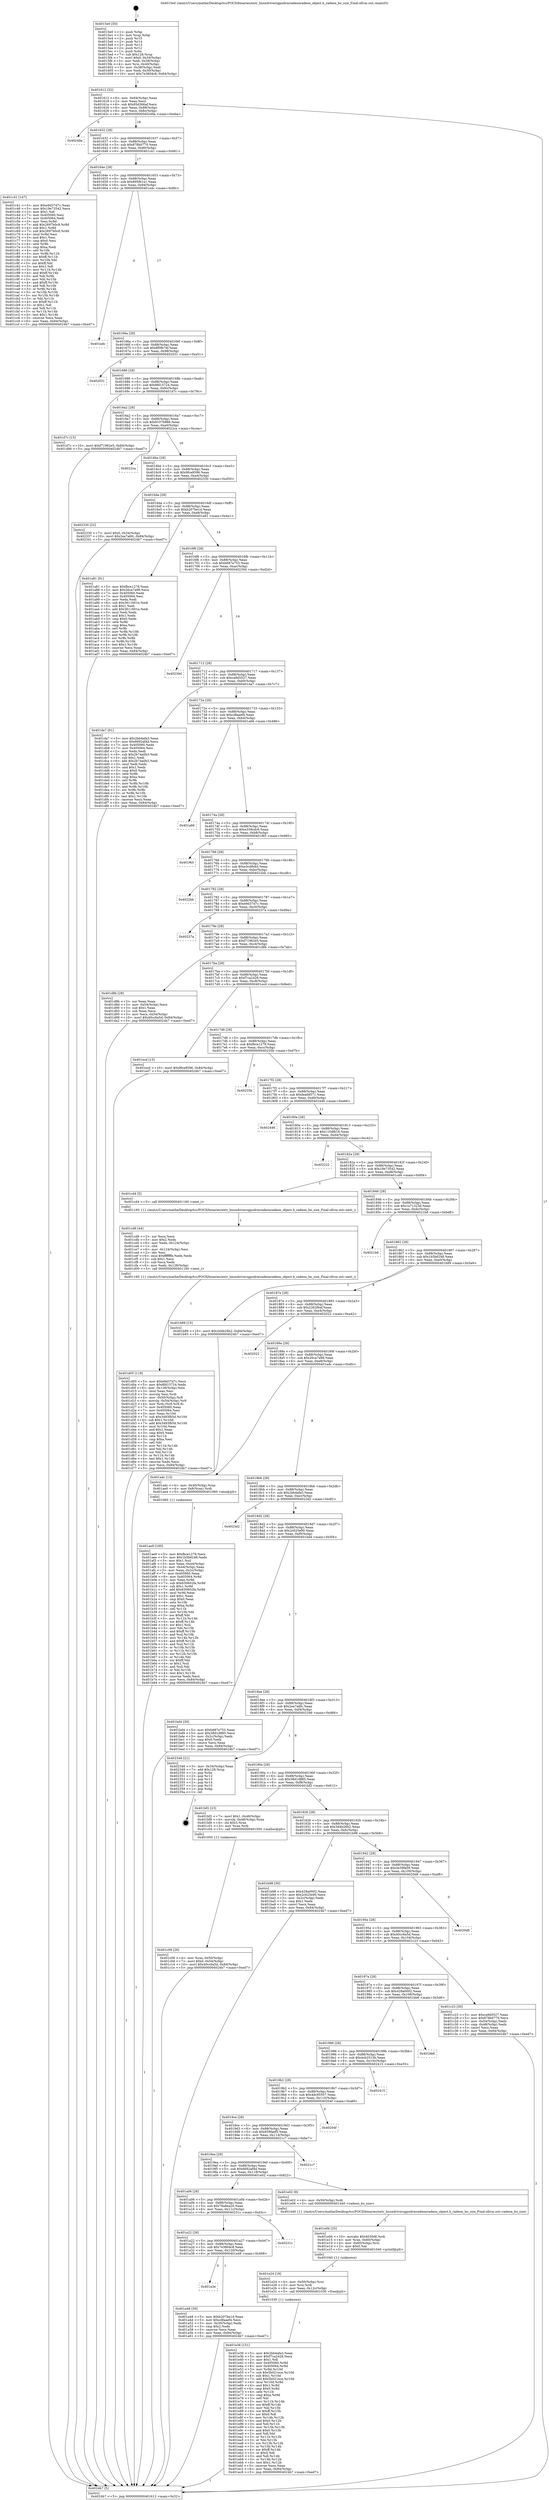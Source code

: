digraph "0x4015e0" {
  label = "0x4015e0 (/mnt/c/Users/mathe/Desktop/tcc/POCII/binaries/extr_linuxdriversgpudrmradeonradeon_object.h_radeon_bo_size_Final-ollvm.out::main(0))"
  labelloc = "t"
  node[shape=record]

  Entry [label="",width=0.3,height=0.3,shape=circle,fillcolor=black,style=filled]
  "0x401612" [label="{
     0x401612 [32]\l
     | [instrs]\l
     &nbsp;&nbsp;0x401612 \<+6\>: mov -0x84(%rbp),%eax\l
     &nbsp;&nbsp;0x401618 \<+2\>: mov %eax,%ecx\l
     &nbsp;&nbsp;0x40161a \<+6\>: sub $0x85d366af,%ecx\l
     &nbsp;&nbsp;0x401620 \<+6\>: mov %eax,-0x88(%rbp)\l
     &nbsp;&nbsp;0x401626 \<+6\>: mov %ecx,-0x8c(%rbp)\l
     &nbsp;&nbsp;0x40162c \<+6\>: je 000000000040249a \<main+0xeba\>\l
  }"]
  "0x40249a" [label="{
     0x40249a\l
  }", style=dashed]
  "0x401632" [label="{
     0x401632 [28]\l
     | [instrs]\l
     &nbsp;&nbsp;0x401632 \<+5\>: jmp 0000000000401637 \<main+0x57\>\l
     &nbsp;&nbsp;0x401637 \<+6\>: mov -0x88(%rbp),%eax\l
     &nbsp;&nbsp;0x40163d \<+5\>: sub $0x878b0770,%eax\l
     &nbsp;&nbsp;0x401642 \<+6\>: mov %eax,-0x90(%rbp)\l
     &nbsp;&nbsp;0x401648 \<+6\>: je 0000000000401c41 \<main+0x661\>\l
  }"]
  Exit [label="",width=0.3,height=0.3,shape=circle,fillcolor=black,style=filled,peripheries=2]
  "0x401c41" [label="{
     0x401c41 [147]\l
     | [instrs]\l
     &nbsp;&nbsp;0x401c41 \<+5\>: mov $0xe9d37d7c,%eax\l
     &nbsp;&nbsp;0x401c46 \<+5\>: mov $0x19e73542,%ecx\l
     &nbsp;&nbsp;0x401c4b \<+2\>: mov $0x1,%dl\l
     &nbsp;&nbsp;0x401c4d \<+7\>: mov 0x405060,%esi\l
     &nbsp;&nbsp;0x401c54 \<+7\>: mov 0x405064,%edi\l
     &nbsp;&nbsp;0x401c5b \<+3\>: mov %esi,%r8d\l
     &nbsp;&nbsp;0x401c5e \<+7\>: add $0x2697b0c8,%r8d\l
     &nbsp;&nbsp;0x401c65 \<+4\>: sub $0x1,%r8d\l
     &nbsp;&nbsp;0x401c69 \<+7\>: sub $0x2697b0c8,%r8d\l
     &nbsp;&nbsp;0x401c70 \<+4\>: imul %r8d,%esi\l
     &nbsp;&nbsp;0x401c74 \<+3\>: and $0x1,%esi\l
     &nbsp;&nbsp;0x401c77 \<+3\>: cmp $0x0,%esi\l
     &nbsp;&nbsp;0x401c7a \<+4\>: sete %r9b\l
     &nbsp;&nbsp;0x401c7e \<+3\>: cmp $0xa,%edi\l
     &nbsp;&nbsp;0x401c81 \<+4\>: setl %r10b\l
     &nbsp;&nbsp;0x401c85 \<+3\>: mov %r9b,%r11b\l
     &nbsp;&nbsp;0x401c88 \<+4\>: xor $0xff,%r11b\l
     &nbsp;&nbsp;0x401c8c \<+3\>: mov %r10b,%bl\l
     &nbsp;&nbsp;0x401c8f \<+3\>: xor $0xff,%bl\l
     &nbsp;&nbsp;0x401c92 \<+3\>: xor $0x1,%dl\l
     &nbsp;&nbsp;0x401c95 \<+3\>: mov %r11b,%r14b\l
     &nbsp;&nbsp;0x401c98 \<+4\>: and $0xff,%r14b\l
     &nbsp;&nbsp;0x401c9c \<+3\>: and %dl,%r9b\l
     &nbsp;&nbsp;0x401c9f \<+3\>: mov %bl,%r15b\l
     &nbsp;&nbsp;0x401ca2 \<+4\>: and $0xff,%r15b\l
     &nbsp;&nbsp;0x401ca6 \<+3\>: and %dl,%r10b\l
     &nbsp;&nbsp;0x401ca9 \<+3\>: or %r9b,%r14b\l
     &nbsp;&nbsp;0x401cac \<+3\>: or %r10b,%r15b\l
     &nbsp;&nbsp;0x401caf \<+3\>: xor %r15b,%r14b\l
     &nbsp;&nbsp;0x401cb2 \<+3\>: or %bl,%r11b\l
     &nbsp;&nbsp;0x401cb5 \<+4\>: xor $0xff,%r11b\l
     &nbsp;&nbsp;0x401cb9 \<+3\>: or $0x1,%dl\l
     &nbsp;&nbsp;0x401cbc \<+3\>: and %dl,%r11b\l
     &nbsp;&nbsp;0x401cbf \<+3\>: or %r11b,%r14b\l
     &nbsp;&nbsp;0x401cc2 \<+4\>: test $0x1,%r14b\l
     &nbsp;&nbsp;0x401cc6 \<+3\>: cmovne %ecx,%eax\l
     &nbsp;&nbsp;0x401cc9 \<+6\>: mov %eax,-0x84(%rbp)\l
     &nbsp;&nbsp;0x401ccf \<+5\>: jmp 00000000004024b7 \<main+0xed7\>\l
  }"]
  "0x40164e" [label="{
     0x40164e [28]\l
     | [instrs]\l
     &nbsp;&nbsp;0x40164e \<+5\>: jmp 0000000000401653 \<main+0x73\>\l
     &nbsp;&nbsp;0x401653 \<+6\>: mov -0x88(%rbp),%eax\l
     &nbsp;&nbsp;0x401659 \<+5\>: sub $0x895f61a1,%eax\l
     &nbsp;&nbsp;0x40165e \<+6\>: mov %eax,-0x94(%rbp)\l
     &nbsp;&nbsp;0x401664 \<+6\>: je 0000000000401edc \<main+0x8fc\>\l
  }"]
  "0x401e36" [label="{
     0x401e36 [151]\l
     | [instrs]\l
     &nbsp;&nbsp;0x401e36 \<+5\>: mov $0x2bb4afa3,%eax\l
     &nbsp;&nbsp;0x401e3b \<+5\>: mov $0xf7ca2428,%ecx\l
     &nbsp;&nbsp;0x401e40 \<+2\>: mov $0x1,%dl\l
     &nbsp;&nbsp;0x401e42 \<+8\>: mov 0x405060,%r8d\l
     &nbsp;&nbsp;0x401e4a \<+8\>: mov 0x405064,%r9d\l
     &nbsp;&nbsp;0x401e52 \<+3\>: mov %r8d,%r10d\l
     &nbsp;&nbsp;0x401e55 \<+7\>: sub $0x5b021ece,%r10d\l
     &nbsp;&nbsp;0x401e5c \<+4\>: sub $0x1,%r10d\l
     &nbsp;&nbsp;0x401e60 \<+7\>: add $0x5b021ece,%r10d\l
     &nbsp;&nbsp;0x401e67 \<+4\>: imul %r10d,%r8d\l
     &nbsp;&nbsp;0x401e6b \<+4\>: and $0x1,%r8d\l
     &nbsp;&nbsp;0x401e6f \<+4\>: cmp $0x0,%r8d\l
     &nbsp;&nbsp;0x401e73 \<+4\>: sete %r11b\l
     &nbsp;&nbsp;0x401e77 \<+4\>: cmp $0xa,%r9d\l
     &nbsp;&nbsp;0x401e7b \<+3\>: setl %bl\l
     &nbsp;&nbsp;0x401e7e \<+3\>: mov %r11b,%r14b\l
     &nbsp;&nbsp;0x401e81 \<+4\>: xor $0xff,%r14b\l
     &nbsp;&nbsp;0x401e85 \<+3\>: mov %bl,%r15b\l
     &nbsp;&nbsp;0x401e88 \<+4\>: xor $0xff,%r15b\l
     &nbsp;&nbsp;0x401e8c \<+3\>: xor $0x0,%dl\l
     &nbsp;&nbsp;0x401e8f \<+3\>: mov %r14b,%r12b\l
     &nbsp;&nbsp;0x401e92 \<+4\>: and $0x0,%r12b\l
     &nbsp;&nbsp;0x401e96 \<+3\>: and %dl,%r11b\l
     &nbsp;&nbsp;0x401e99 \<+3\>: mov %r15b,%r13b\l
     &nbsp;&nbsp;0x401e9c \<+4\>: and $0x0,%r13b\l
     &nbsp;&nbsp;0x401ea0 \<+2\>: and %dl,%bl\l
     &nbsp;&nbsp;0x401ea2 \<+3\>: or %r11b,%r12b\l
     &nbsp;&nbsp;0x401ea5 \<+3\>: or %bl,%r13b\l
     &nbsp;&nbsp;0x401ea8 \<+3\>: xor %r13b,%r12b\l
     &nbsp;&nbsp;0x401eab \<+3\>: or %r15b,%r14b\l
     &nbsp;&nbsp;0x401eae \<+4\>: xor $0xff,%r14b\l
     &nbsp;&nbsp;0x401eb2 \<+3\>: or $0x0,%dl\l
     &nbsp;&nbsp;0x401eb5 \<+3\>: and %dl,%r14b\l
     &nbsp;&nbsp;0x401eb8 \<+3\>: or %r14b,%r12b\l
     &nbsp;&nbsp;0x401ebb \<+4\>: test $0x1,%r12b\l
     &nbsp;&nbsp;0x401ebf \<+3\>: cmovne %ecx,%eax\l
     &nbsp;&nbsp;0x401ec2 \<+6\>: mov %eax,-0x84(%rbp)\l
     &nbsp;&nbsp;0x401ec8 \<+5\>: jmp 00000000004024b7 \<main+0xed7\>\l
  }"]
  "0x401edc" [label="{
     0x401edc\l
  }", style=dashed]
  "0x40166a" [label="{
     0x40166a [28]\l
     | [instrs]\l
     &nbsp;&nbsp;0x40166a \<+5\>: jmp 000000000040166f \<main+0x8f\>\l
     &nbsp;&nbsp;0x40166f \<+6\>: mov -0x88(%rbp),%eax\l
     &nbsp;&nbsp;0x401675 \<+5\>: sub $0x8f0fb7ef,%eax\l
     &nbsp;&nbsp;0x40167a \<+6\>: mov %eax,-0x98(%rbp)\l
     &nbsp;&nbsp;0x401680 \<+6\>: je 0000000000402031 \<main+0xa51\>\l
  }"]
  "0x401e24" [label="{
     0x401e24 [18]\l
     | [instrs]\l
     &nbsp;&nbsp;0x401e24 \<+4\>: mov -0x50(%rbp),%rsi\l
     &nbsp;&nbsp;0x401e28 \<+3\>: mov %rsi,%rdi\l
     &nbsp;&nbsp;0x401e2b \<+6\>: mov %eax,-0x12c(%rbp)\l
     &nbsp;&nbsp;0x401e31 \<+5\>: call 0000000000401030 \<free@plt\>\l
     | [calls]\l
     &nbsp;&nbsp;0x401030 \{1\} (unknown)\l
  }"]
  "0x402031" [label="{
     0x402031\l
  }", style=dashed]
  "0x401686" [label="{
     0x401686 [28]\l
     | [instrs]\l
     &nbsp;&nbsp;0x401686 \<+5\>: jmp 000000000040168b \<main+0xab\>\l
     &nbsp;&nbsp;0x40168b \<+6\>: mov -0x88(%rbp),%eax\l
     &nbsp;&nbsp;0x401691 \<+5\>: sub $0x8fd15724,%eax\l
     &nbsp;&nbsp;0x401696 \<+6\>: mov %eax,-0x9c(%rbp)\l
     &nbsp;&nbsp;0x40169c \<+6\>: je 0000000000401d7c \<main+0x79c\>\l
  }"]
  "0x401e0b" [label="{
     0x401e0b [25]\l
     | [instrs]\l
     &nbsp;&nbsp;0x401e0b \<+10\>: movabs $0x4030d6,%rdi\l
     &nbsp;&nbsp;0x401e15 \<+4\>: mov %rax,-0x60(%rbp)\l
     &nbsp;&nbsp;0x401e19 \<+4\>: mov -0x60(%rbp),%rsi\l
     &nbsp;&nbsp;0x401e1d \<+2\>: mov $0x0,%al\l
     &nbsp;&nbsp;0x401e1f \<+5\>: call 0000000000401040 \<printf@plt\>\l
     | [calls]\l
     &nbsp;&nbsp;0x401040 \{1\} (unknown)\l
  }"]
  "0x401d7c" [label="{
     0x401d7c [15]\l
     | [instrs]\l
     &nbsp;&nbsp;0x401d7c \<+10\>: movl $0xf71962e5,-0x84(%rbp)\l
     &nbsp;&nbsp;0x401d86 \<+5\>: jmp 00000000004024b7 \<main+0xed7\>\l
  }"]
  "0x4016a2" [label="{
     0x4016a2 [28]\l
     | [instrs]\l
     &nbsp;&nbsp;0x4016a2 \<+5\>: jmp 00000000004016a7 \<main+0xc7\>\l
     &nbsp;&nbsp;0x4016a7 \<+6\>: mov -0x88(%rbp),%eax\l
     &nbsp;&nbsp;0x4016ad \<+5\>: sub $0x9107b888,%eax\l
     &nbsp;&nbsp;0x4016b2 \<+6\>: mov %eax,-0xa0(%rbp)\l
     &nbsp;&nbsp;0x4016b8 \<+6\>: je 00000000004022ca \<main+0xcea\>\l
  }"]
  "0x401d05" [label="{
     0x401d05 [119]\l
     | [instrs]\l
     &nbsp;&nbsp;0x401d05 \<+5\>: mov $0xe9d37d7c,%ecx\l
     &nbsp;&nbsp;0x401d0a \<+5\>: mov $0x8fd15724,%edx\l
     &nbsp;&nbsp;0x401d0f \<+6\>: mov -0x128(%rbp),%esi\l
     &nbsp;&nbsp;0x401d15 \<+3\>: imul %eax,%esi\l
     &nbsp;&nbsp;0x401d18 \<+3\>: movslq %esi,%rdi\l
     &nbsp;&nbsp;0x401d1b \<+4\>: mov -0x50(%rbp),%r8\l
     &nbsp;&nbsp;0x401d1f \<+4\>: movslq -0x54(%rbp),%r9\l
     &nbsp;&nbsp;0x401d23 \<+4\>: mov %rdi,(%r8,%r9,8)\l
     &nbsp;&nbsp;0x401d27 \<+7\>: mov 0x405060,%eax\l
     &nbsp;&nbsp;0x401d2e \<+7\>: mov 0x405064,%esi\l
     &nbsp;&nbsp;0x401d35 \<+3\>: mov %eax,%r10d\l
     &nbsp;&nbsp;0x401d38 \<+7\>: sub $0x3493fb5d,%r10d\l
     &nbsp;&nbsp;0x401d3f \<+4\>: sub $0x1,%r10d\l
     &nbsp;&nbsp;0x401d43 \<+7\>: add $0x3493fb5d,%r10d\l
     &nbsp;&nbsp;0x401d4a \<+4\>: imul %r10d,%eax\l
     &nbsp;&nbsp;0x401d4e \<+3\>: and $0x1,%eax\l
     &nbsp;&nbsp;0x401d51 \<+3\>: cmp $0x0,%eax\l
     &nbsp;&nbsp;0x401d54 \<+4\>: sete %r11b\l
     &nbsp;&nbsp;0x401d58 \<+3\>: cmp $0xa,%esi\l
     &nbsp;&nbsp;0x401d5b \<+3\>: setl %bl\l
     &nbsp;&nbsp;0x401d5e \<+3\>: mov %r11b,%r14b\l
     &nbsp;&nbsp;0x401d61 \<+3\>: and %bl,%r14b\l
     &nbsp;&nbsp;0x401d64 \<+3\>: xor %bl,%r11b\l
     &nbsp;&nbsp;0x401d67 \<+3\>: or %r11b,%r14b\l
     &nbsp;&nbsp;0x401d6a \<+4\>: test $0x1,%r14b\l
     &nbsp;&nbsp;0x401d6e \<+3\>: cmovne %edx,%ecx\l
     &nbsp;&nbsp;0x401d71 \<+6\>: mov %ecx,-0x84(%rbp)\l
     &nbsp;&nbsp;0x401d77 \<+5\>: jmp 00000000004024b7 \<main+0xed7\>\l
  }"]
  "0x4022ca" [label="{
     0x4022ca\l
  }", style=dashed]
  "0x4016be" [label="{
     0x4016be [28]\l
     | [instrs]\l
     &nbsp;&nbsp;0x4016be \<+5\>: jmp 00000000004016c3 \<main+0xe3\>\l
     &nbsp;&nbsp;0x4016c3 \<+6\>: mov -0x88(%rbp),%eax\l
     &nbsp;&nbsp;0x4016c9 \<+5\>: sub $0x9fce8596,%eax\l
     &nbsp;&nbsp;0x4016ce \<+6\>: mov %eax,-0xa4(%rbp)\l
     &nbsp;&nbsp;0x4016d4 \<+6\>: je 0000000000402330 \<main+0xd50\>\l
  }"]
  "0x401cd9" [label="{
     0x401cd9 [44]\l
     | [instrs]\l
     &nbsp;&nbsp;0x401cd9 \<+2\>: xor %ecx,%ecx\l
     &nbsp;&nbsp;0x401cdb \<+5\>: mov $0x2,%edx\l
     &nbsp;&nbsp;0x401ce0 \<+6\>: mov %edx,-0x124(%rbp)\l
     &nbsp;&nbsp;0x401ce6 \<+1\>: cltd\l
     &nbsp;&nbsp;0x401ce7 \<+6\>: mov -0x124(%rbp),%esi\l
     &nbsp;&nbsp;0x401ced \<+2\>: idiv %esi\l
     &nbsp;&nbsp;0x401cef \<+6\>: imul $0xfffffffe,%edx,%edx\l
     &nbsp;&nbsp;0x401cf5 \<+3\>: sub $0x1,%ecx\l
     &nbsp;&nbsp;0x401cf8 \<+2\>: sub %ecx,%edx\l
     &nbsp;&nbsp;0x401cfa \<+6\>: mov %edx,-0x128(%rbp)\l
     &nbsp;&nbsp;0x401d00 \<+5\>: call 0000000000401160 \<next_i\>\l
     | [calls]\l
     &nbsp;&nbsp;0x401160 \{1\} (/mnt/c/Users/mathe/Desktop/tcc/POCII/binaries/extr_linuxdriversgpudrmradeonradeon_object.h_radeon_bo_size_Final-ollvm.out::next_i)\l
  }"]
  "0x402330" [label="{
     0x402330 [22]\l
     | [instrs]\l
     &nbsp;&nbsp;0x402330 \<+7\>: movl $0x0,-0x34(%rbp)\l
     &nbsp;&nbsp;0x402337 \<+10\>: movl $0x2ea7a6fc,-0x84(%rbp)\l
     &nbsp;&nbsp;0x402341 \<+5\>: jmp 00000000004024b7 \<main+0xed7\>\l
  }"]
  "0x4016da" [label="{
     0x4016da [28]\l
     | [instrs]\l
     &nbsp;&nbsp;0x4016da \<+5\>: jmp 00000000004016df \<main+0xff\>\l
     &nbsp;&nbsp;0x4016df \<+6\>: mov -0x88(%rbp),%eax\l
     &nbsp;&nbsp;0x4016e5 \<+5\>: sub $0xb207be1d,%eax\l
     &nbsp;&nbsp;0x4016ea \<+6\>: mov %eax,-0xa8(%rbp)\l
     &nbsp;&nbsp;0x4016f0 \<+6\>: je 0000000000401a81 \<main+0x4a1\>\l
  }"]
  "0x401c09" [label="{
     0x401c09 [26]\l
     | [instrs]\l
     &nbsp;&nbsp;0x401c09 \<+4\>: mov %rax,-0x50(%rbp)\l
     &nbsp;&nbsp;0x401c0d \<+7\>: movl $0x0,-0x54(%rbp)\l
     &nbsp;&nbsp;0x401c14 \<+10\>: movl $0x40cc6a5d,-0x84(%rbp)\l
     &nbsp;&nbsp;0x401c1e \<+5\>: jmp 00000000004024b7 \<main+0xed7\>\l
  }"]
  "0x401a81" [label="{
     0x401a81 [91]\l
     | [instrs]\l
     &nbsp;&nbsp;0x401a81 \<+5\>: mov $0xfbce1278,%eax\l
     &nbsp;&nbsp;0x401a86 \<+5\>: mov $0x26ca7a98,%ecx\l
     &nbsp;&nbsp;0x401a8b \<+7\>: mov 0x405060,%edx\l
     &nbsp;&nbsp;0x401a92 \<+7\>: mov 0x405064,%esi\l
     &nbsp;&nbsp;0x401a99 \<+2\>: mov %edx,%edi\l
     &nbsp;&nbsp;0x401a9b \<+6\>: sub $0x3611601e,%edi\l
     &nbsp;&nbsp;0x401aa1 \<+3\>: sub $0x1,%edi\l
     &nbsp;&nbsp;0x401aa4 \<+6\>: add $0x3611601e,%edi\l
     &nbsp;&nbsp;0x401aaa \<+3\>: imul %edi,%edx\l
     &nbsp;&nbsp;0x401aad \<+3\>: and $0x1,%edx\l
     &nbsp;&nbsp;0x401ab0 \<+3\>: cmp $0x0,%edx\l
     &nbsp;&nbsp;0x401ab3 \<+4\>: sete %r8b\l
     &nbsp;&nbsp;0x401ab7 \<+3\>: cmp $0xa,%esi\l
     &nbsp;&nbsp;0x401aba \<+4\>: setl %r9b\l
     &nbsp;&nbsp;0x401abe \<+3\>: mov %r8b,%r10b\l
     &nbsp;&nbsp;0x401ac1 \<+3\>: and %r9b,%r10b\l
     &nbsp;&nbsp;0x401ac4 \<+3\>: xor %r9b,%r8b\l
     &nbsp;&nbsp;0x401ac7 \<+3\>: or %r8b,%r10b\l
     &nbsp;&nbsp;0x401aca \<+4\>: test $0x1,%r10b\l
     &nbsp;&nbsp;0x401ace \<+3\>: cmovne %ecx,%eax\l
     &nbsp;&nbsp;0x401ad1 \<+6\>: mov %eax,-0x84(%rbp)\l
     &nbsp;&nbsp;0x401ad7 \<+5\>: jmp 00000000004024b7 \<main+0xed7\>\l
  }"]
  "0x4016f6" [label="{
     0x4016f6 [28]\l
     | [instrs]\l
     &nbsp;&nbsp;0x4016f6 \<+5\>: jmp 00000000004016fb \<main+0x11b\>\l
     &nbsp;&nbsp;0x4016fb \<+6\>: mov -0x88(%rbp),%eax\l
     &nbsp;&nbsp;0x401701 \<+5\>: sub $0xb687e753,%eax\l
     &nbsp;&nbsp;0x401706 \<+6\>: mov %eax,-0xac(%rbp)\l
     &nbsp;&nbsp;0x40170c \<+6\>: je 000000000040230d \<main+0xd2d\>\l
  }"]
  "0x401ae9" [label="{
     0x401ae9 [160]\l
     | [instrs]\l
     &nbsp;&nbsp;0x401ae9 \<+5\>: mov $0xfbce1278,%ecx\l
     &nbsp;&nbsp;0x401aee \<+5\>: mov $0x1b5b6248,%edx\l
     &nbsp;&nbsp;0x401af3 \<+3\>: mov $0x1,%sil\l
     &nbsp;&nbsp;0x401af6 \<+3\>: mov %eax,-0x44(%rbp)\l
     &nbsp;&nbsp;0x401af9 \<+3\>: mov -0x44(%rbp),%eax\l
     &nbsp;&nbsp;0x401afc \<+3\>: mov %eax,-0x2c(%rbp)\l
     &nbsp;&nbsp;0x401aff \<+7\>: mov 0x405060,%eax\l
     &nbsp;&nbsp;0x401b06 \<+8\>: mov 0x405064,%r8d\l
     &nbsp;&nbsp;0x401b0e \<+3\>: mov %eax,%r9d\l
     &nbsp;&nbsp;0x401b11 \<+7\>: sub $0x630602fa,%r9d\l
     &nbsp;&nbsp;0x401b18 \<+4\>: sub $0x1,%r9d\l
     &nbsp;&nbsp;0x401b1c \<+7\>: add $0x630602fa,%r9d\l
     &nbsp;&nbsp;0x401b23 \<+4\>: imul %r9d,%eax\l
     &nbsp;&nbsp;0x401b27 \<+3\>: and $0x1,%eax\l
     &nbsp;&nbsp;0x401b2a \<+3\>: cmp $0x0,%eax\l
     &nbsp;&nbsp;0x401b2d \<+4\>: sete %r10b\l
     &nbsp;&nbsp;0x401b31 \<+4\>: cmp $0xa,%r8d\l
     &nbsp;&nbsp;0x401b35 \<+4\>: setl %r11b\l
     &nbsp;&nbsp;0x401b39 \<+3\>: mov %r10b,%bl\l
     &nbsp;&nbsp;0x401b3c \<+3\>: xor $0xff,%bl\l
     &nbsp;&nbsp;0x401b3f \<+3\>: mov %r11b,%r14b\l
     &nbsp;&nbsp;0x401b42 \<+4\>: xor $0xff,%r14b\l
     &nbsp;&nbsp;0x401b46 \<+4\>: xor $0x1,%sil\l
     &nbsp;&nbsp;0x401b4a \<+3\>: mov %bl,%r15b\l
     &nbsp;&nbsp;0x401b4d \<+4\>: and $0xff,%r15b\l
     &nbsp;&nbsp;0x401b51 \<+3\>: and %sil,%r10b\l
     &nbsp;&nbsp;0x401b54 \<+3\>: mov %r14b,%r12b\l
     &nbsp;&nbsp;0x401b57 \<+4\>: and $0xff,%r12b\l
     &nbsp;&nbsp;0x401b5b \<+3\>: and %sil,%r11b\l
     &nbsp;&nbsp;0x401b5e \<+3\>: or %r10b,%r15b\l
     &nbsp;&nbsp;0x401b61 \<+3\>: or %r11b,%r12b\l
     &nbsp;&nbsp;0x401b64 \<+3\>: xor %r12b,%r15b\l
     &nbsp;&nbsp;0x401b67 \<+3\>: or %r14b,%bl\l
     &nbsp;&nbsp;0x401b6a \<+3\>: xor $0xff,%bl\l
     &nbsp;&nbsp;0x401b6d \<+4\>: or $0x1,%sil\l
     &nbsp;&nbsp;0x401b71 \<+3\>: and %sil,%bl\l
     &nbsp;&nbsp;0x401b74 \<+3\>: or %bl,%r15b\l
     &nbsp;&nbsp;0x401b77 \<+4\>: test $0x1,%r15b\l
     &nbsp;&nbsp;0x401b7b \<+3\>: cmovne %edx,%ecx\l
     &nbsp;&nbsp;0x401b7e \<+6\>: mov %ecx,-0x84(%rbp)\l
     &nbsp;&nbsp;0x401b84 \<+5\>: jmp 00000000004024b7 \<main+0xed7\>\l
  }"]
  "0x40230d" [label="{
     0x40230d\l
  }", style=dashed]
  "0x401712" [label="{
     0x401712 [28]\l
     | [instrs]\l
     &nbsp;&nbsp;0x401712 \<+5\>: jmp 0000000000401717 \<main+0x137\>\l
     &nbsp;&nbsp;0x401717 \<+6\>: mov -0x88(%rbp),%eax\l
     &nbsp;&nbsp;0x40171d \<+5\>: sub $0xca9d5527,%eax\l
     &nbsp;&nbsp;0x401722 \<+6\>: mov %eax,-0xb0(%rbp)\l
     &nbsp;&nbsp;0x401728 \<+6\>: je 0000000000401da7 \<main+0x7c7\>\l
  }"]
  "0x4015e0" [label="{
     0x4015e0 [50]\l
     | [instrs]\l
     &nbsp;&nbsp;0x4015e0 \<+1\>: push %rbp\l
     &nbsp;&nbsp;0x4015e1 \<+3\>: mov %rsp,%rbp\l
     &nbsp;&nbsp;0x4015e4 \<+2\>: push %r15\l
     &nbsp;&nbsp;0x4015e6 \<+2\>: push %r14\l
     &nbsp;&nbsp;0x4015e8 \<+2\>: push %r13\l
     &nbsp;&nbsp;0x4015ea \<+2\>: push %r12\l
     &nbsp;&nbsp;0x4015ec \<+1\>: push %rbx\l
     &nbsp;&nbsp;0x4015ed \<+7\>: sub $0x128,%rsp\l
     &nbsp;&nbsp;0x4015f4 \<+7\>: movl $0x0,-0x34(%rbp)\l
     &nbsp;&nbsp;0x4015fb \<+3\>: mov %edi,-0x38(%rbp)\l
     &nbsp;&nbsp;0x4015fe \<+4\>: mov %rsi,-0x40(%rbp)\l
     &nbsp;&nbsp;0x401602 \<+3\>: mov -0x38(%rbp),%edi\l
     &nbsp;&nbsp;0x401605 \<+3\>: mov %edi,-0x30(%rbp)\l
     &nbsp;&nbsp;0x401608 \<+10\>: movl $0x7e3804c8,-0x84(%rbp)\l
  }"]
  "0x401da7" [label="{
     0x401da7 [91]\l
     | [instrs]\l
     &nbsp;&nbsp;0x401da7 \<+5\>: mov $0x2bb4afa3,%eax\l
     &nbsp;&nbsp;0x401dac \<+5\>: mov $0x6692af4d,%ecx\l
     &nbsp;&nbsp;0x401db1 \<+7\>: mov 0x405060,%edx\l
     &nbsp;&nbsp;0x401db8 \<+7\>: mov 0x405064,%esi\l
     &nbsp;&nbsp;0x401dbf \<+2\>: mov %edx,%edi\l
     &nbsp;&nbsp;0x401dc1 \<+6\>: sub $0x2b74a0b3,%edi\l
     &nbsp;&nbsp;0x401dc7 \<+3\>: sub $0x1,%edi\l
     &nbsp;&nbsp;0x401dca \<+6\>: add $0x2b74a0b3,%edi\l
     &nbsp;&nbsp;0x401dd0 \<+3\>: imul %edi,%edx\l
     &nbsp;&nbsp;0x401dd3 \<+3\>: and $0x1,%edx\l
     &nbsp;&nbsp;0x401dd6 \<+3\>: cmp $0x0,%edx\l
     &nbsp;&nbsp;0x401dd9 \<+4\>: sete %r8b\l
     &nbsp;&nbsp;0x401ddd \<+3\>: cmp $0xa,%esi\l
     &nbsp;&nbsp;0x401de0 \<+4\>: setl %r9b\l
     &nbsp;&nbsp;0x401de4 \<+3\>: mov %r8b,%r10b\l
     &nbsp;&nbsp;0x401de7 \<+3\>: and %r9b,%r10b\l
     &nbsp;&nbsp;0x401dea \<+3\>: xor %r9b,%r8b\l
     &nbsp;&nbsp;0x401ded \<+3\>: or %r8b,%r10b\l
     &nbsp;&nbsp;0x401df0 \<+4\>: test $0x1,%r10b\l
     &nbsp;&nbsp;0x401df4 \<+3\>: cmovne %ecx,%eax\l
     &nbsp;&nbsp;0x401df7 \<+6\>: mov %eax,-0x84(%rbp)\l
     &nbsp;&nbsp;0x401dfd \<+5\>: jmp 00000000004024b7 \<main+0xed7\>\l
  }"]
  "0x40172e" [label="{
     0x40172e [28]\l
     | [instrs]\l
     &nbsp;&nbsp;0x40172e \<+5\>: jmp 0000000000401733 \<main+0x153\>\l
     &nbsp;&nbsp;0x401733 \<+6\>: mov -0x88(%rbp),%eax\l
     &nbsp;&nbsp;0x401739 \<+5\>: sub $0xcdfaaef4,%eax\l
     &nbsp;&nbsp;0x40173e \<+6\>: mov %eax,-0xb4(%rbp)\l
     &nbsp;&nbsp;0x401744 \<+6\>: je 0000000000401a66 \<main+0x486\>\l
  }"]
  "0x4024b7" [label="{
     0x4024b7 [5]\l
     | [instrs]\l
     &nbsp;&nbsp;0x4024b7 \<+5\>: jmp 0000000000401612 \<main+0x32\>\l
  }"]
  "0x401a66" [label="{
     0x401a66\l
  }", style=dashed]
  "0x40174a" [label="{
     0x40174a [28]\l
     | [instrs]\l
     &nbsp;&nbsp;0x40174a \<+5\>: jmp 000000000040174f \<main+0x16f\>\l
     &nbsp;&nbsp;0x40174f \<+6\>: mov -0x88(%rbp),%eax\l
     &nbsp;&nbsp;0x401755 \<+5\>: sub $0xe339cdc6,%eax\l
     &nbsp;&nbsp;0x40175a \<+6\>: mov %eax,-0xb8(%rbp)\l
     &nbsp;&nbsp;0x401760 \<+6\>: je 0000000000401f65 \<main+0x985\>\l
  }"]
  "0x401a3e" [label="{
     0x401a3e\l
  }", style=dashed]
  "0x401f65" [label="{
     0x401f65\l
  }", style=dashed]
  "0x401766" [label="{
     0x401766 [28]\l
     | [instrs]\l
     &nbsp;&nbsp;0x401766 \<+5\>: jmp 000000000040176b \<main+0x18b\>\l
     &nbsp;&nbsp;0x40176b \<+6\>: mov -0x88(%rbp),%eax\l
     &nbsp;&nbsp;0x401771 \<+5\>: sub $0xe3cd9cb5,%eax\l
     &nbsp;&nbsp;0x401776 \<+6\>: mov %eax,-0xbc(%rbp)\l
     &nbsp;&nbsp;0x40177c \<+6\>: je 00000000004022bb \<main+0xcdb\>\l
  }"]
  "0x401a48" [label="{
     0x401a48 [30]\l
     | [instrs]\l
     &nbsp;&nbsp;0x401a48 \<+5\>: mov $0xb207be1d,%eax\l
     &nbsp;&nbsp;0x401a4d \<+5\>: mov $0xcdfaaef4,%ecx\l
     &nbsp;&nbsp;0x401a52 \<+3\>: mov -0x30(%rbp),%edx\l
     &nbsp;&nbsp;0x401a55 \<+3\>: cmp $0x2,%edx\l
     &nbsp;&nbsp;0x401a58 \<+3\>: cmovne %ecx,%eax\l
     &nbsp;&nbsp;0x401a5b \<+6\>: mov %eax,-0x84(%rbp)\l
     &nbsp;&nbsp;0x401a61 \<+5\>: jmp 00000000004024b7 \<main+0xed7\>\l
  }"]
  "0x4022bb" [label="{
     0x4022bb\l
  }", style=dashed]
  "0x401782" [label="{
     0x401782 [28]\l
     | [instrs]\l
     &nbsp;&nbsp;0x401782 \<+5\>: jmp 0000000000401787 \<main+0x1a7\>\l
     &nbsp;&nbsp;0x401787 \<+6\>: mov -0x88(%rbp),%eax\l
     &nbsp;&nbsp;0x40178d \<+5\>: sub $0xe9d37d7c,%eax\l
     &nbsp;&nbsp;0x401792 \<+6\>: mov %eax,-0xc0(%rbp)\l
     &nbsp;&nbsp;0x401798 \<+6\>: je 000000000040237a \<main+0xd9a\>\l
  }"]
  "0x401a22" [label="{
     0x401a22 [28]\l
     | [instrs]\l
     &nbsp;&nbsp;0x401a22 \<+5\>: jmp 0000000000401a27 \<main+0x447\>\l
     &nbsp;&nbsp;0x401a27 \<+6\>: mov -0x88(%rbp),%eax\l
     &nbsp;&nbsp;0x401a2d \<+5\>: sub $0x7e3804c8,%eax\l
     &nbsp;&nbsp;0x401a32 \<+6\>: mov %eax,-0x120(%rbp)\l
     &nbsp;&nbsp;0x401a38 \<+6\>: je 0000000000401a48 \<main+0x468\>\l
  }"]
  "0x40237a" [label="{
     0x40237a\l
  }", style=dashed]
  "0x40179e" [label="{
     0x40179e [28]\l
     | [instrs]\l
     &nbsp;&nbsp;0x40179e \<+5\>: jmp 00000000004017a3 \<main+0x1c3\>\l
     &nbsp;&nbsp;0x4017a3 \<+6\>: mov -0x88(%rbp),%eax\l
     &nbsp;&nbsp;0x4017a9 \<+5\>: sub $0xf71962e5,%eax\l
     &nbsp;&nbsp;0x4017ae \<+6\>: mov %eax,-0xc4(%rbp)\l
     &nbsp;&nbsp;0x4017b4 \<+6\>: je 0000000000401d8b \<main+0x7ab\>\l
  }"]
  "0x40231c" [label="{
     0x40231c\l
  }", style=dashed]
  "0x401d8b" [label="{
     0x401d8b [28]\l
     | [instrs]\l
     &nbsp;&nbsp;0x401d8b \<+2\>: xor %eax,%eax\l
     &nbsp;&nbsp;0x401d8d \<+3\>: mov -0x54(%rbp),%ecx\l
     &nbsp;&nbsp;0x401d90 \<+3\>: sub $0x1,%eax\l
     &nbsp;&nbsp;0x401d93 \<+2\>: sub %eax,%ecx\l
     &nbsp;&nbsp;0x401d95 \<+3\>: mov %ecx,-0x54(%rbp)\l
     &nbsp;&nbsp;0x401d98 \<+10\>: movl $0x40cc6a5d,-0x84(%rbp)\l
     &nbsp;&nbsp;0x401da2 \<+5\>: jmp 00000000004024b7 \<main+0xed7\>\l
  }"]
  "0x4017ba" [label="{
     0x4017ba [28]\l
     | [instrs]\l
     &nbsp;&nbsp;0x4017ba \<+5\>: jmp 00000000004017bf \<main+0x1df\>\l
     &nbsp;&nbsp;0x4017bf \<+6\>: mov -0x88(%rbp),%eax\l
     &nbsp;&nbsp;0x4017c5 \<+5\>: sub $0xf7ca2428,%eax\l
     &nbsp;&nbsp;0x4017ca \<+6\>: mov %eax,-0xc8(%rbp)\l
     &nbsp;&nbsp;0x4017d0 \<+6\>: je 0000000000401ecd \<main+0x8ed\>\l
  }"]
  "0x401a06" [label="{
     0x401a06 [28]\l
     | [instrs]\l
     &nbsp;&nbsp;0x401a06 \<+5\>: jmp 0000000000401a0b \<main+0x42b\>\l
     &nbsp;&nbsp;0x401a0b \<+6\>: mov -0x88(%rbp),%eax\l
     &nbsp;&nbsp;0x401a11 \<+5\>: sub $0x78a8ea20,%eax\l
     &nbsp;&nbsp;0x401a16 \<+6\>: mov %eax,-0x11c(%rbp)\l
     &nbsp;&nbsp;0x401a1c \<+6\>: je 000000000040231c \<main+0xd3c\>\l
  }"]
  "0x401ecd" [label="{
     0x401ecd [15]\l
     | [instrs]\l
     &nbsp;&nbsp;0x401ecd \<+10\>: movl $0x9fce8596,-0x84(%rbp)\l
     &nbsp;&nbsp;0x401ed7 \<+5\>: jmp 00000000004024b7 \<main+0xed7\>\l
  }"]
  "0x4017d6" [label="{
     0x4017d6 [28]\l
     | [instrs]\l
     &nbsp;&nbsp;0x4017d6 \<+5\>: jmp 00000000004017db \<main+0x1fb\>\l
     &nbsp;&nbsp;0x4017db \<+6\>: mov -0x88(%rbp),%eax\l
     &nbsp;&nbsp;0x4017e1 \<+5\>: sub $0xfbce1278,%eax\l
     &nbsp;&nbsp;0x4017e6 \<+6\>: mov %eax,-0xcc(%rbp)\l
     &nbsp;&nbsp;0x4017ec \<+6\>: je 000000000040235b \<main+0xd7b\>\l
  }"]
  "0x401e02" [label="{
     0x401e02 [9]\l
     | [instrs]\l
     &nbsp;&nbsp;0x401e02 \<+4\>: mov -0x50(%rbp),%rdi\l
     &nbsp;&nbsp;0x401e06 \<+5\>: call 0000000000401440 \<radeon_bo_size\>\l
     | [calls]\l
     &nbsp;&nbsp;0x401440 \{1\} (/mnt/c/Users/mathe/Desktop/tcc/POCII/binaries/extr_linuxdriversgpudrmradeonradeon_object.h_radeon_bo_size_Final-ollvm.out::radeon_bo_size)\l
  }"]
  "0x40235b" [label="{
     0x40235b\l
  }", style=dashed]
  "0x4017f2" [label="{
     0x4017f2 [28]\l
     | [instrs]\l
     &nbsp;&nbsp;0x4017f2 \<+5\>: jmp 00000000004017f7 \<main+0x217\>\l
     &nbsp;&nbsp;0x4017f7 \<+6\>: mov -0x88(%rbp),%eax\l
     &nbsp;&nbsp;0x4017fd \<+5\>: sub $0xfea68571,%eax\l
     &nbsp;&nbsp;0x401802 \<+6\>: mov %eax,-0xd0(%rbp)\l
     &nbsp;&nbsp;0x401808 \<+6\>: je 0000000000402446 \<main+0xe66\>\l
  }"]
  "0x4019ea" [label="{
     0x4019ea [28]\l
     | [instrs]\l
     &nbsp;&nbsp;0x4019ea \<+5\>: jmp 00000000004019ef \<main+0x40f\>\l
     &nbsp;&nbsp;0x4019ef \<+6\>: mov -0x88(%rbp),%eax\l
     &nbsp;&nbsp;0x4019f5 \<+5\>: sub $0x6692af4d,%eax\l
     &nbsp;&nbsp;0x4019fa \<+6\>: mov %eax,-0x118(%rbp)\l
     &nbsp;&nbsp;0x401a00 \<+6\>: je 0000000000401e02 \<main+0x822\>\l
  }"]
  "0x402446" [label="{
     0x402446\l
  }", style=dashed]
  "0x40180e" [label="{
     0x40180e [28]\l
     | [instrs]\l
     &nbsp;&nbsp;0x40180e \<+5\>: jmp 0000000000401813 \<main+0x233\>\l
     &nbsp;&nbsp;0x401813 \<+6\>: mov -0x88(%rbp),%eax\l
     &nbsp;&nbsp;0x401819 \<+5\>: sub $0x110dfb18,%eax\l
     &nbsp;&nbsp;0x40181e \<+6\>: mov %eax,-0xd4(%rbp)\l
     &nbsp;&nbsp;0x401824 \<+6\>: je 0000000000402222 \<main+0xc42\>\l
  }"]
  "0x4021c7" [label="{
     0x4021c7\l
  }", style=dashed]
  "0x402222" [label="{
     0x402222\l
  }", style=dashed]
  "0x40182a" [label="{
     0x40182a [28]\l
     | [instrs]\l
     &nbsp;&nbsp;0x40182a \<+5\>: jmp 000000000040182f \<main+0x24f\>\l
     &nbsp;&nbsp;0x40182f \<+6\>: mov -0x88(%rbp),%eax\l
     &nbsp;&nbsp;0x401835 \<+5\>: sub $0x19e73542,%eax\l
     &nbsp;&nbsp;0x40183a \<+6\>: mov %eax,-0xd8(%rbp)\l
     &nbsp;&nbsp;0x401840 \<+6\>: je 0000000000401cd4 \<main+0x6f4\>\l
  }"]
  "0x4019ce" [label="{
     0x4019ce [28]\l
     | [instrs]\l
     &nbsp;&nbsp;0x4019ce \<+5\>: jmp 00000000004019d3 \<main+0x3f3\>\l
     &nbsp;&nbsp;0x4019d3 \<+6\>: mov -0x88(%rbp),%eax\l
     &nbsp;&nbsp;0x4019d9 \<+5\>: sub $0x659faef5,%eax\l
     &nbsp;&nbsp;0x4019de \<+6\>: mov %eax,-0x114(%rbp)\l
     &nbsp;&nbsp;0x4019e4 \<+6\>: je 00000000004021c7 \<main+0xbe7\>\l
  }"]
  "0x401cd4" [label="{
     0x401cd4 [5]\l
     | [instrs]\l
     &nbsp;&nbsp;0x401cd4 \<+5\>: call 0000000000401160 \<next_i\>\l
     | [calls]\l
     &nbsp;&nbsp;0x401160 \{1\} (/mnt/c/Users/mathe/Desktop/tcc/POCII/binaries/extr_linuxdriversgpudrmradeonradeon_object.h_radeon_bo_size_Final-ollvm.out::next_i)\l
  }"]
  "0x401846" [label="{
     0x401846 [28]\l
     | [instrs]\l
     &nbsp;&nbsp;0x401846 \<+5\>: jmp 000000000040184b \<main+0x26b\>\l
     &nbsp;&nbsp;0x40184b \<+6\>: mov -0x88(%rbp),%eax\l
     &nbsp;&nbsp;0x401851 \<+5\>: sub $0x1a71323d,%eax\l
     &nbsp;&nbsp;0x401856 \<+6\>: mov %eax,-0xdc(%rbp)\l
     &nbsp;&nbsp;0x40185c \<+6\>: je 00000000004021b8 \<main+0xbd8\>\l
  }"]
  "0x40204f" [label="{
     0x40204f\l
  }", style=dashed]
  "0x4021b8" [label="{
     0x4021b8\l
  }", style=dashed]
  "0x401862" [label="{
     0x401862 [28]\l
     | [instrs]\l
     &nbsp;&nbsp;0x401862 \<+5\>: jmp 0000000000401867 \<main+0x287\>\l
     &nbsp;&nbsp;0x401867 \<+6\>: mov -0x88(%rbp),%eax\l
     &nbsp;&nbsp;0x40186d \<+5\>: sub $0x1b5b6248,%eax\l
     &nbsp;&nbsp;0x401872 \<+6\>: mov %eax,-0xe0(%rbp)\l
     &nbsp;&nbsp;0x401878 \<+6\>: je 0000000000401b89 \<main+0x5a9\>\l
  }"]
  "0x4019b2" [label="{
     0x4019b2 [28]\l
     | [instrs]\l
     &nbsp;&nbsp;0x4019b2 \<+5\>: jmp 00000000004019b7 \<main+0x3d7\>\l
     &nbsp;&nbsp;0x4019b7 \<+6\>: mov -0x88(%rbp),%eax\l
     &nbsp;&nbsp;0x4019bd \<+5\>: sub $0x4dc95507,%eax\l
     &nbsp;&nbsp;0x4019c2 \<+6\>: mov %eax,-0x110(%rbp)\l
     &nbsp;&nbsp;0x4019c8 \<+6\>: je 000000000040204f \<main+0xa6f\>\l
  }"]
  "0x401b89" [label="{
     0x401b89 [15]\l
     | [instrs]\l
     &nbsp;&nbsp;0x401b89 \<+10\>: movl $0x3d4b26b2,-0x84(%rbp)\l
     &nbsp;&nbsp;0x401b93 \<+5\>: jmp 00000000004024b7 \<main+0xed7\>\l
  }"]
  "0x40187e" [label="{
     0x40187e [28]\l
     | [instrs]\l
     &nbsp;&nbsp;0x40187e \<+5\>: jmp 0000000000401883 \<main+0x2a3\>\l
     &nbsp;&nbsp;0x401883 \<+6\>: mov -0x88(%rbp),%eax\l
     &nbsp;&nbsp;0x401889 \<+5\>: sub $0x2262fbaf,%eax\l
     &nbsp;&nbsp;0x40188e \<+6\>: mov %eax,-0xe4(%rbp)\l
     &nbsp;&nbsp;0x401894 \<+6\>: je 0000000000402022 \<main+0xa42\>\l
  }"]
  "0x402415" [label="{
     0x402415\l
  }", style=dashed]
  "0x402022" [label="{
     0x402022\l
  }", style=dashed]
  "0x40189a" [label="{
     0x40189a [28]\l
     | [instrs]\l
     &nbsp;&nbsp;0x40189a \<+5\>: jmp 000000000040189f \<main+0x2bf\>\l
     &nbsp;&nbsp;0x40189f \<+6\>: mov -0x88(%rbp),%eax\l
     &nbsp;&nbsp;0x4018a5 \<+5\>: sub $0x26ca7a98,%eax\l
     &nbsp;&nbsp;0x4018aa \<+6\>: mov %eax,-0xe8(%rbp)\l
     &nbsp;&nbsp;0x4018b0 \<+6\>: je 0000000000401adc \<main+0x4fc\>\l
  }"]
  "0x401996" [label="{
     0x401996 [28]\l
     | [instrs]\l
     &nbsp;&nbsp;0x401996 \<+5\>: jmp 000000000040199b \<main+0x3bb\>\l
     &nbsp;&nbsp;0x40199b \<+6\>: mov -0x88(%rbp),%eax\l
     &nbsp;&nbsp;0x4019a1 \<+5\>: sub $0x4cb2513b,%eax\l
     &nbsp;&nbsp;0x4019a6 \<+6\>: mov %eax,-0x10c(%rbp)\l
     &nbsp;&nbsp;0x4019ac \<+6\>: je 0000000000402415 \<main+0xe35\>\l
  }"]
  "0x401adc" [label="{
     0x401adc [13]\l
     | [instrs]\l
     &nbsp;&nbsp;0x401adc \<+4\>: mov -0x40(%rbp),%rax\l
     &nbsp;&nbsp;0x401ae0 \<+4\>: mov 0x8(%rax),%rdi\l
     &nbsp;&nbsp;0x401ae4 \<+5\>: call 0000000000401060 \<atoi@plt\>\l
     | [calls]\l
     &nbsp;&nbsp;0x401060 \{1\} (unknown)\l
  }"]
  "0x4018b6" [label="{
     0x4018b6 [28]\l
     | [instrs]\l
     &nbsp;&nbsp;0x4018b6 \<+5\>: jmp 00000000004018bb \<main+0x2db\>\l
     &nbsp;&nbsp;0x4018bb \<+6\>: mov -0x88(%rbp),%eax\l
     &nbsp;&nbsp;0x4018c1 \<+5\>: sub $0x2bb4afa3,%eax\l
     &nbsp;&nbsp;0x4018c6 \<+6\>: mov %eax,-0xec(%rbp)\l
     &nbsp;&nbsp;0x4018cc \<+6\>: je 00000000004023d2 \<main+0xdf2\>\l
  }"]
  "0x401bb6" [label="{
     0x401bb6\l
  }", style=dashed]
  "0x4023d2" [label="{
     0x4023d2\l
  }", style=dashed]
  "0x4018d2" [label="{
     0x4018d2 [28]\l
     | [instrs]\l
     &nbsp;&nbsp;0x4018d2 \<+5\>: jmp 00000000004018d7 \<main+0x2f7\>\l
     &nbsp;&nbsp;0x4018d7 \<+6\>: mov -0x88(%rbp),%eax\l
     &nbsp;&nbsp;0x4018dd \<+5\>: sub $0x2c625e90,%eax\l
     &nbsp;&nbsp;0x4018e2 \<+6\>: mov %eax,-0xf0(%rbp)\l
     &nbsp;&nbsp;0x4018e8 \<+6\>: je 0000000000401bd4 \<main+0x5f4\>\l
  }"]
  "0x40197a" [label="{
     0x40197a [28]\l
     | [instrs]\l
     &nbsp;&nbsp;0x40197a \<+5\>: jmp 000000000040197f \<main+0x39f\>\l
     &nbsp;&nbsp;0x40197f \<+6\>: mov -0x88(%rbp),%eax\l
     &nbsp;&nbsp;0x401985 \<+5\>: sub $0x428a0002,%eax\l
     &nbsp;&nbsp;0x40198a \<+6\>: mov %eax,-0x108(%rbp)\l
     &nbsp;&nbsp;0x401990 \<+6\>: je 0000000000401bb6 \<main+0x5d6\>\l
  }"]
  "0x401bd4" [label="{
     0x401bd4 [30]\l
     | [instrs]\l
     &nbsp;&nbsp;0x401bd4 \<+5\>: mov $0xb687e753,%eax\l
     &nbsp;&nbsp;0x401bd9 \<+5\>: mov $0x38d1d885,%ecx\l
     &nbsp;&nbsp;0x401bde \<+3\>: mov -0x2c(%rbp),%edx\l
     &nbsp;&nbsp;0x401be1 \<+3\>: cmp $0x0,%edx\l
     &nbsp;&nbsp;0x401be4 \<+3\>: cmove %ecx,%eax\l
     &nbsp;&nbsp;0x401be7 \<+6\>: mov %eax,-0x84(%rbp)\l
     &nbsp;&nbsp;0x401bed \<+5\>: jmp 00000000004024b7 \<main+0xed7\>\l
  }"]
  "0x4018ee" [label="{
     0x4018ee [28]\l
     | [instrs]\l
     &nbsp;&nbsp;0x4018ee \<+5\>: jmp 00000000004018f3 \<main+0x313\>\l
     &nbsp;&nbsp;0x4018f3 \<+6\>: mov -0x88(%rbp),%eax\l
     &nbsp;&nbsp;0x4018f9 \<+5\>: sub $0x2ea7a6fc,%eax\l
     &nbsp;&nbsp;0x4018fe \<+6\>: mov %eax,-0xf4(%rbp)\l
     &nbsp;&nbsp;0x401904 \<+6\>: je 0000000000402346 \<main+0xd66\>\l
  }"]
  "0x401c23" [label="{
     0x401c23 [30]\l
     | [instrs]\l
     &nbsp;&nbsp;0x401c23 \<+5\>: mov $0xca9d5527,%eax\l
     &nbsp;&nbsp;0x401c28 \<+5\>: mov $0x878b0770,%ecx\l
     &nbsp;&nbsp;0x401c2d \<+3\>: mov -0x54(%rbp),%edx\l
     &nbsp;&nbsp;0x401c30 \<+3\>: cmp -0x48(%rbp),%edx\l
     &nbsp;&nbsp;0x401c33 \<+3\>: cmovl %ecx,%eax\l
     &nbsp;&nbsp;0x401c36 \<+6\>: mov %eax,-0x84(%rbp)\l
     &nbsp;&nbsp;0x401c3c \<+5\>: jmp 00000000004024b7 \<main+0xed7\>\l
  }"]
  "0x402346" [label="{
     0x402346 [21]\l
     | [instrs]\l
     &nbsp;&nbsp;0x402346 \<+3\>: mov -0x34(%rbp),%eax\l
     &nbsp;&nbsp;0x402349 \<+7\>: add $0x128,%rsp\l
     &nbsp;&nbsp;0x402350 \<+1\>: pop %rbx\l
     &nbsp;&nbsp;0x402351 \<+2\>: pop %r12\l
     &nbsp;&nbsp;0x402353 \<+2\>: pop %r13\l
     &nbsp;&nbsp;0x402355 \<+2\>: pop %r14\l
     &nbsp;&nbsp;0x402357 \<+2\>: pop %r15\l
     &nbsp;&nbsp;0x402359 \<+1\>: pop %rbp\l
     &nbsp;&nbsp;0x40235a \<+1\>: ret\l
  }"]
  "0x40190a" [label="{
     0x40190a [28]\l
     | [instrs]\l
     &nbsp;&nbsp;0x40190a \<+5\>: jmp 000000000040190f \<main+0x32f\>\l
     &nbsp;&nbsp;0x40190f \<+6\>: mov -0x88(%rbp),%eax\l
     &nbsp;&nbsp;0x401915 \<+5\>: sub $0x38d1d885,%eax\l
     &nbsp;&nbsp;0x40191a \<+6\>: mov %eax,-0xf8(%rbp)\l
     &nbsp;&nbsp;0x401920 \<+6\>: je 0000000000401bf2 \<main+0x612\>\l
  }"]
  "0x40195e" [label="{
     0x40195e [28]\l
     | [instrs]\l
     &nbsp;&nbsp;0x40195e \<+5\>: jmp 0000000000401963 \<main+0x383\>\l
     &nbsp;&nbsp;0x401963 \<+6\>: mov -0x88(%rbp),%eax\l
     &nbsp;&nbsp;0x401969 \<+5\>: sub $0x40cc6a5d,%eax\l
     &nbsp;&nbsp;0x40196e \<+6\>: mov %eax,-0x104(%rbp)\l
     &nbsp;&nbsp;0x401974 \<+6\>: je 0000000000401c23 \<main+0x643\>\l
  }"]
  "0x401bf2" [label="{
     0x401bf2 [23]\l
     | [instrs]\l
     &nbsp;&nbsp;0x401bf2 \<+7\>: movl $0x1,-0x48(%rbp)\l
     &nbsp;&nbsp;0x401bf9 \<+4\>: movslq -0x48(%rbp),%rax\l
     &nbsp;&nbsp;0x401bfd \<+4\>: shl $0x3,%rax\l
     &nbsp;&nbsp;0x401c01 \<+3\>: mov %rax,%rdi\l
     &nbsp;&nbsp;0x401c04 \<+5\>: call 0000000000401050 \<malloc@plt\>\l
     | [calls]\l
     &nbsp;&nbsp;0x401050 \{1\} (unknown)\l
  }"]
  "0x401926" [label="{
     0x401926 [28]\l
     | [instrs]\l
     &nbsp;&nbsp;0x401926 \<+5\>: jmp 000000000040192b \<main+0x34b\>\l
     &nbsp;&nbsp;0x40192b \<+6\>: mov -0x88(%rbp),%eax\l
     &nbsp;&nbsp;0x401931 \<+5\>: sub $0x3d4b26b2,%eax\l
     &nbsp;&nbsp;0x401936 \<+6\>: mov %eax,-0xfc(%rbp)\l
     &nbsp;&nbsp;0x40193c \<+6\>: je 0000000000401b98 \<main+0x5b8\>\l
  }"]
  "0x4020d8" [label="{
     0x4020d8\l
  }", style=dashed]
  "0x401b98" [label="{
     0x401b98 [30]\l
     | [instrs]\l
     &nbsp;&nbsp;0x401b98 \<+5\>: mov $0x428a0002,%eax\l
     &nbsp;&nbsp;0x401b9d \<+5\>: mov $0x2c625e90,%ecx\l
     &nbsp;&nbsp;0x401ba2 \<+3\>: mov -0x2c(%rbp),%edx\l
     &nbsp;&nbsp;0x401ba5 \<+3\>: cmp $0x1,%edx\l
     &nbsp;&nbsp;0x401ba8 \<+3\>: cmovl %ecx,%eax\l
     &nbsp;&nbsp;0x401bab \<+6\>: mov %eax,-0x84(%rbp)\l
     &nbsp;&nbsp;0x401bb1 \<+5\>: jmp 00000000004024b7 \<main+0xed7\>\l
  }"]
  "0x401942" [label="{
     0x401942 [28]\l
     | [instrs]\l
     &nbsp;&nbsp;0x401942 \<+5\>: jmp 0000000000401947 \<main+0x367\>\l
     &nbsp;&nbsp;0x401947 \<+6\>: mov -0x88(%rbp),%eax\l
     &nbsp;&nbsp;0x40194d \<+5\>: sub $0x3e39fa09,%eax\l
     &nbsp;&nbsp;0x401952 \<+6\>: mov %eax,-0x100(%rbp)\l
     &nbsp;&nbsp;0x401958 \<+6\>: je 00000000004020d8 \<main+0xaf8\>\l
  }"]
  Entry -> "0x4015e0" [label=" 1"]
  "0x401612" -> "0x40249a" [label=" 0"]
  "0x401612" -> "0x401632" [label=" 18"]
  "0x402346" -> Exit [label=" 1"]
  "0x401632" -> "0x401c41" [label=" 1"]
  "0x401632" -> "0x40164e" [label=" 17"]
  "0x402330" -> "0x4024b7" [label=" 1"]
  "0x40164e" -> "0x401edc" [label=" 0"]
  "0x40164e" -> "0x40166a" [label=" 17"]
  "0x401ecd" -> "0x4024b7" [label=" 1"]
  "0x40166a" -> "0x402031" [label=" 0"]
  "0x40166a" -> "0x401686" [label=" 17"]
  "0x401e36" -> "0x4024b7" [label=" 1"]
  "0x401686" -> "0x401d7c" [label=" 1"]
  "0x401686" -> "0x4016a2" [label=" 16"]
  "0x401e24" -> "0x401e36" [label=" 1"]
  "0x4016a2" -> "0x4022ca" [label=" 0"]
  "0x4016a2" -> "0x4016be" [label=" 16"]
  "0x401e0b" -> "0x401e24" [label=" 1"]
  "0x4016be" -> "0x402330" [label=" 1"]
  "0x4016be" -> "0x4016da" [label=" 15"]
  "0x401e02" -> "0x401e0b" [label=" 1"]
  "0x4016da" -> "0x401a81" [label=" 1"]
  "0x4016da" -> "0x4016f6" [label=" 14"]
  "0x401da7" -> "0x4024b7" [label=" 1"]
  "0x4016f6" -> "0x40230d" [label=" 0"]
  "0x4016f6" -> "0x401712" [label=" 14"]
  "0x401d8b" -> "0x4024b7" [label=" 1"]
  "0x401712" -> "0x401da7" [label=" 1"]
  "0x401712" -> "0x40172e" [label=" 13"]
  "0x401d7c" -> "0x4024b7" [label=" 1"]
  "0x40172e" -> "0x401a66" [label=" 0"]
  "0x40172e" -> "0x40174a" [label=" 13"]
  "0x401d05" -> "0x4024b7" [label=" 1"]
  "0x40174a" -> "0x401f65" [label=" 0"]
  "0x40174a" -> "0x401766" [label=" 13"]
  "0x401cd9" -> "0x401d05" [label=" 1"]
  "0x401766" -> "0x4022bb" [label=" 0"]
  "0x401766" -> "0x401782" [label=" 13"]
  "0x401cd4" -> "0x401cd9" [label=" 1"]
  "0x401782" -> "0x40237a" [label=" 0"]
  "0x401782" -> "0x40179e" [label=" 13"]
  "0x401c23" -> "0x4024b7" [label=" 2"]
  "0x40179e" -> "0x401d8b" [label=" 1"]
  "0x40179e" -> "0x4017ba" [label=" 12"]
  "0x401c09" -> "0x4024b7" [label=" 1"]
  "0x4017ba" -> "0x401ecd" [label=" 1"]
  "0x4017ba" -> "0x4017d6" [label=" 11"]
  "0x401bd4" -> "0x4024b7" [label=" 1"]
  "0x4017d6" -> "0x40235b" [label=" 0"]
  "0x4017d6" -> "0x4017f2" [label=" 11"]
  "0x401b98" -> "0x4024b7" [label=" 1"]
  "0x4017f2" -> "0x402446" [label=" 0"]
  "0x4017f2" -> "0x40180e" [label=" 11"]
  "0x401ae9" -> "0x4024b7" [label=" 1"]
  "0x40180e" -> "0x402222" [label=" 0"]
  "0x40180e" -> "0x40182a" [label=" 11"]
  "0x401adc" -> "0x401ae9" [label=" 1"]
  "0x40182a" -> "0x401cd4" [label=" 1"]
  "0x40182a" -> "0x401846" [label=" 10"]
  "0x4024b7" -> "0x401612" [label=" 17"]
  "0x401846" -> "0x4021b8" [label=" 0"]
  "0x401846" -> "0x401862" [label=" 10"]
  "0x4015e0" -> "0x401612" [label=" 1"]
  "0x401862" -> "0x401b89" [label=" 1"]
  "0x401862" -> "0x40187e" [label=" 9"]
  "0x401a22" -> "0x401a3e" [label=" 0"]
  "0x40187e" -> "0x402022" [label=" 0"]
  "0x40187e" -> "0x40189a" [label=" 9"]
  "0x401a22" -> "0x401a48" [label=" 1"]
  "0x40189a" -> "0x401adc" [label=" 1"]
  "0x40189a" -> "0x4018b6" [label=" 8"]
  "0x401a06" -> "0x401a22" [label=" 1"]
  "0x4018b6" -> "0x4023d2" [label=" 0"]
  "0x4018b6" -> "0x4018d2" [label=" 8"]
  "0x401a06" -> "0x40231c" [label=" 0"]
  "0x4018d2" -> "0x401bd4" [label=" 1"]
  "0x4018d2" -> "0x4018ee" [label=" 7"]
  "0x4019ea" -> "0x401a06" [label=" 1"]
  "0x4018ee" -> "0x402346" [label=" 1"]
  "0x4018ee" -> "0x40190a" [label=" 6"]
  "0x4019ea" -> "0x401e02" [label=" 1"]
  "0x40190a" -> "0x401bf2" [label=" 1"]
  "0x40190a" -> "0x401926" [label=" 5"]
  "0x4019ce" -> "0x4019ea" [label=" 2"]
  "0x401926" -> "0x401b98" [label=" 1"]
  "0x401926" -> "0x401942" [label=" 4"]
  "0x4019ce" -> "0x4021c7" [label=" 0"]
  "0x401942" -> "0x4020d8" [label=" 0"]
  "0x401942" -> "0x40195e" [label=" 4"]
  "0x401b89" -> "0x4024b7" [label=" 1"]
  "0x40195e" -> "0x401c23" [label=" 2"]
  "0x40195e" -> "0x40197a" [label=" 2"]
  "0x401bf2" -> "0x401c09" [label=" 1"]
  "0x40197a" -> "0x401bb6" [label=" 0"]
  "0x40197a" -> "0x401996" [label=" 2"]
  "0x401c41" -> "0x4024b7" [label=" 1"]
  "0x401996" -> "0x402415" [label=" 0"]
  "0x401996" -> "0x4019b2" [label=" 2"]
  "0x401a48" -> "0x4024b7" [label=" 1"]
  "0x4019b2" -> "0x40204f" [label=" 0"]
  "0x4019b2" -> "0x4019ce" [label=" 2"]
  "0x401a81" -> "0x4024b7" [label=" 1"]
}
